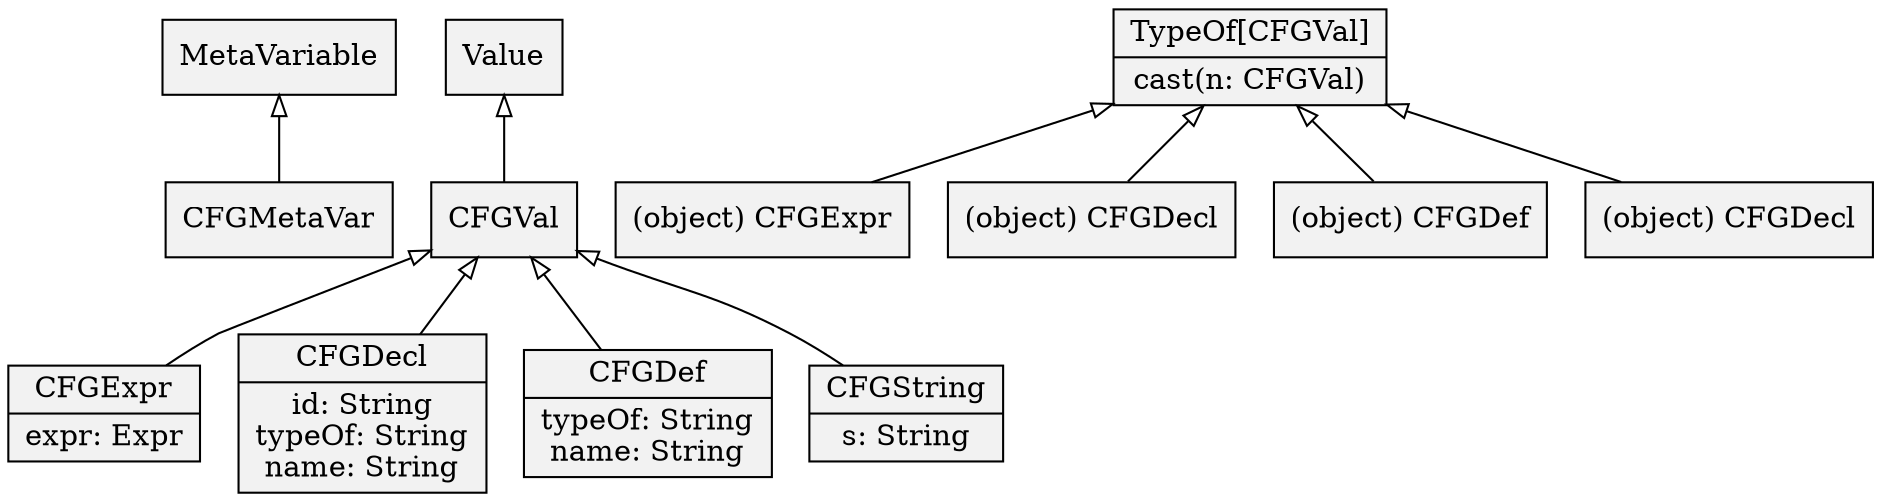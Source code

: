 digraph hierarchy {
	node[shape=record,style=filled,fillcolor=gray95]
	edge[dir=back, arrowtail=empty]

    // nodes
    M [label="CFGMetaVar"]   
	MV [label="MetaVariable"] 	
	V [label="CFGVal"]  
	TypeOf [label="{TypeOf[CFGVal]|cast(n: CFGVal)}"]
	CFGExpr [label="{CFGExpr|expr: Expr}"]  
	CFGDecl [label="{CFGDecl|id: String\ntypeOf: String\nname: String}"]  
	CFGDef [label="{CFGDef|typeOf: String\nname: String}"]  
	CFGString [label="{CFGString|s: String}"]  
	oCFGExpr [label="{(object) CFGExpr}"]  
	oCFGDecl [label="{(object) CFGDecl}"]  
	oCFGDef [label="{(object) CFGDef}"]  
	oCFGString [label="{(object) CFGDecl}"]  
    
    // links    
    MV -> M
	Value -> V
	TypeOf -> oCFGExpr
	TypeOf -> oCFGDecl
	TypeOf -> oCFGDef
	TypeOf -> oCFGString 
	V -> CFGExpr
	V -> CFGDecl
	V -> CFGDef
	V -> CFGString
}